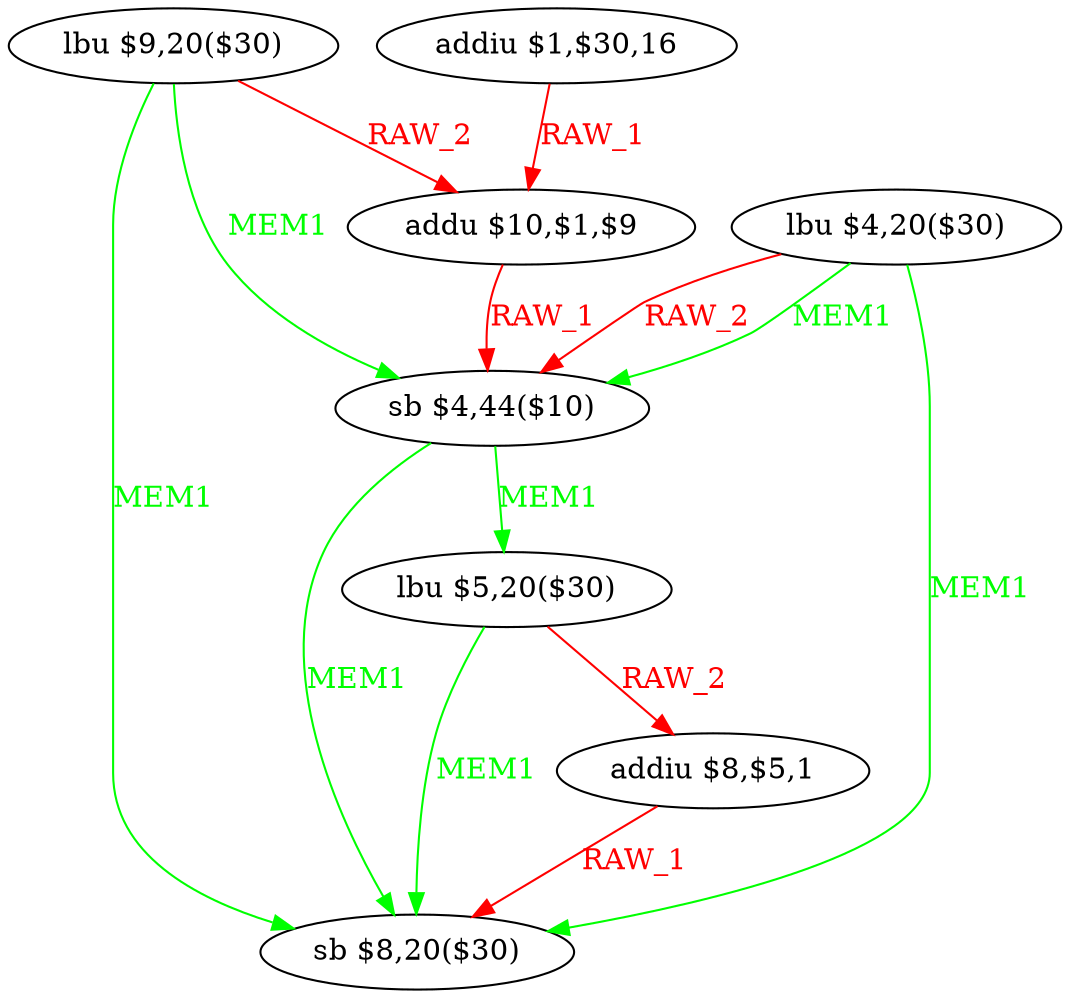 digraph G1 {
node [shape = ellipse];
i0 [label = "lbu $9,20($30)"] ;
i0 ->  i7 [color = green, fontcolor = green, label= "MEM1"];
i0 ->  i4 [color = green, fontcolor = green, label= "MEM1"];
i0 ->  i2 [color = red, fontcolor = red, label= "RAW_2"];
i7 [label = "sb $8,20($30)"] ;
i4 [label = "sb $4,44($10)"] ;
i4 ->  i7 [color = green, fontcolor = green, label= "MEM1"];
i4 ->  i5 [color = green, fontcolor = green, label= "MEM1"];
i5 [label = "lbu $5,20($30)"] ;
i5 ->  i7 [color = green, fontcolor = green, label= "MEM1"];
i5 ->  i6 [color = red, fontcolor = red, label= "RAW_2"];
i6 [label = "addiu $8,$5,1"] ;
i6 ->  i7 [color = red, fontcolor = red, label= "RAW_1"];
i2 [label = "addu $10,$1,$9"] ;
i2 ->  i4 [color = red, fontcolor = red, label= "RAW_1"];
i1 [label = "addiu $1,$30,16"] ;
i1 ->  i2 [color = red, fontcolor = red, label= "RAW_1"];
i3 [label = "lbu $4,20($30)"] ;
i3 ->  i7 [color = green, fontcolor = green, label= "MEM1"];
i3 ->  i4 [color = red, fontcolor = red, label= "RAW_2"];
i3 ->  i4 [color = green, fontcolor = green, label= "MEM1"];
}

